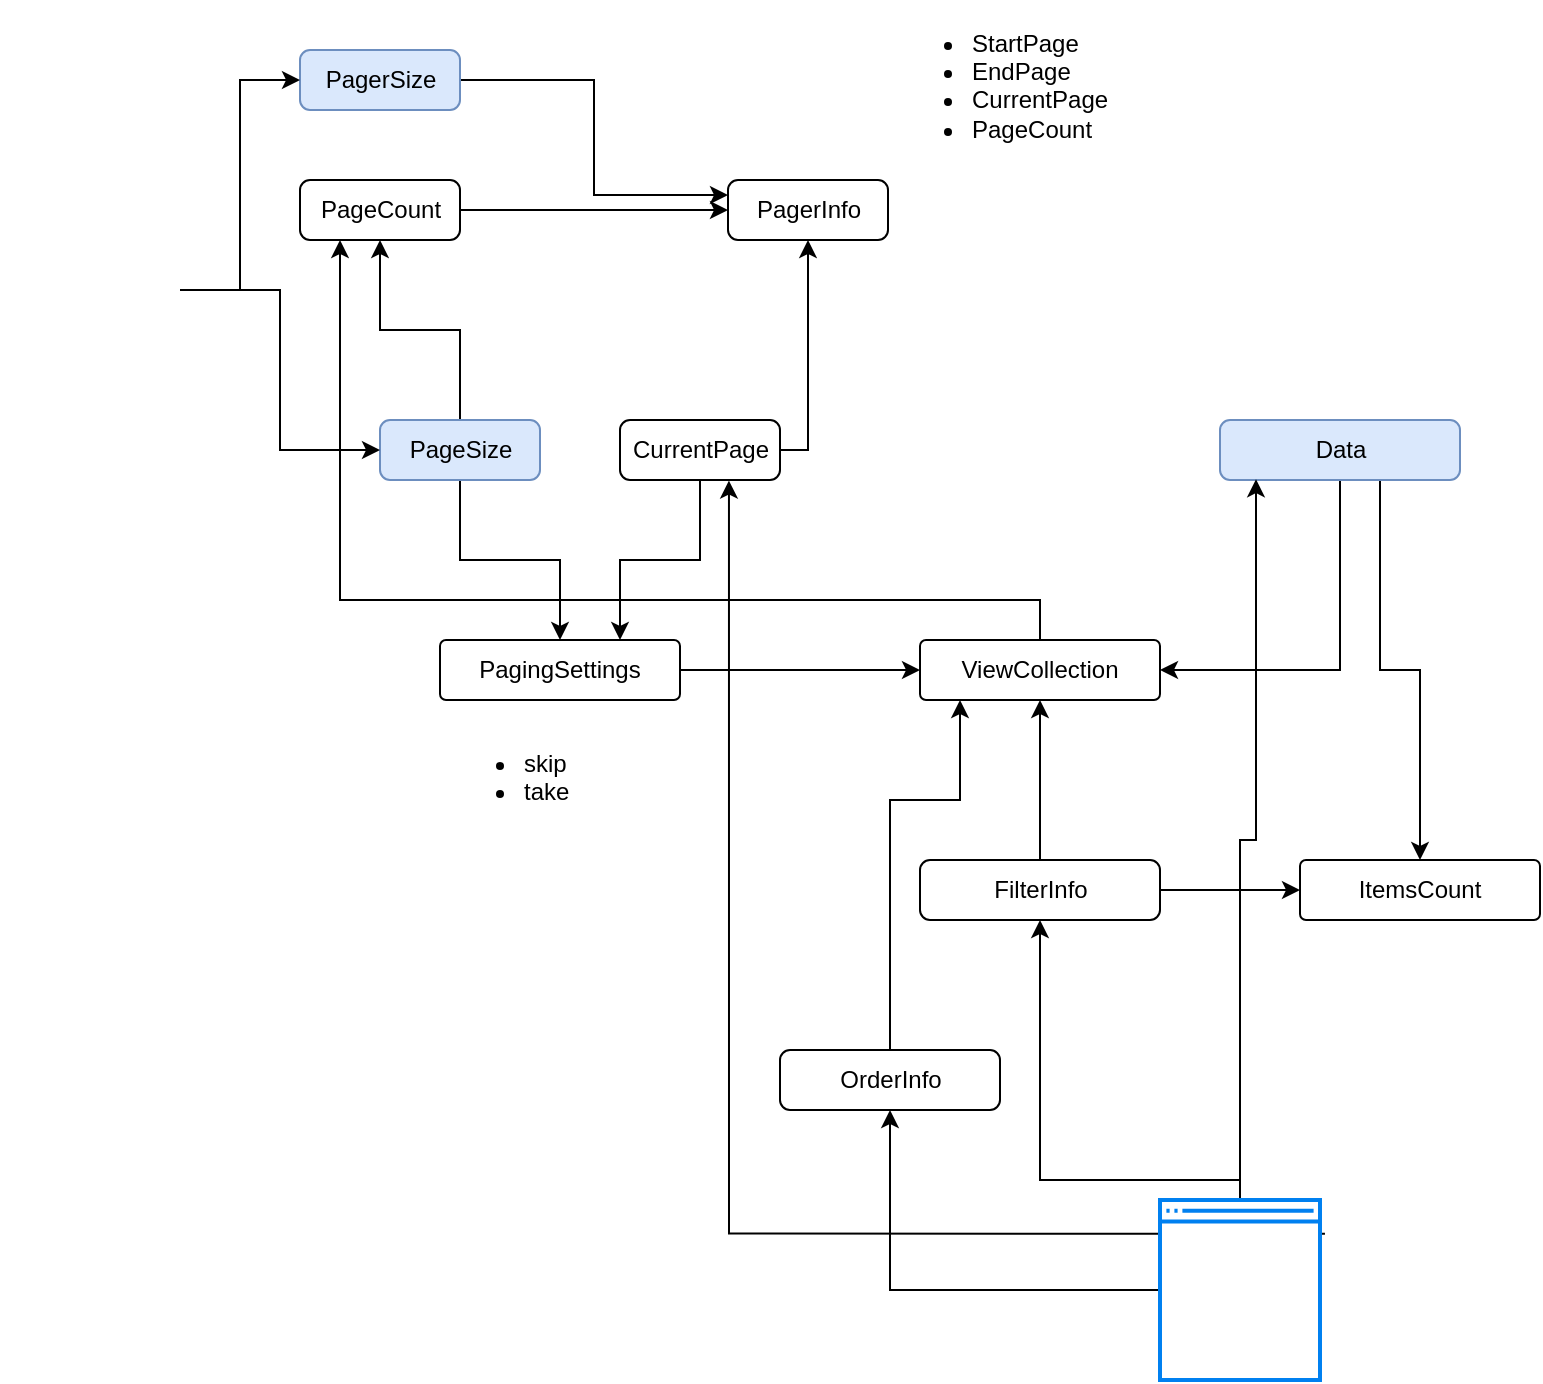 <mxfile version="15.1.0" type="device" pages="2"><diagram id="vbnKsT1sU2mIfvIY5Fol" name="Page-1"><mxGraphModel dx="1422" dy="839" grid="1" gridSize="10" guides="1" tooltips="1" connect="1" arrows="1" fold="1" page="1" pageScale="1" pageWidth="827" pageHeight="1169" math="0" shadow="0"><root><mxCell id="0"/><mxCell id="1" parent="0"/><mxCell id="7xKMQiwmT0cLNxyJxfWl-73" style="edgeStyle=orthogonalEdgeStyle;rounded=0;orthogonalLoop=1;jettySize=auto;html=1;entryX=1;entryY=0.5;entryDx=0;entryDy=0;" parent="1" source="7xKMQiwmT0cLNxyJxfWl-2" target="7xKMQiwmT0cLNxyJxfWl-18" edge="1"><mxGeometry relative="1" as="geometry"><Array as="points"><mxPoint x="720" y="395"/></Array></mxGeometry></mxCell><mxCell id="7xKMQiwmT0cLNxyJxfWl-74" style="edgeStyle=orthogonalEdgeStyle;rounded=0;orthogonalLoop=1;jettySize=auto;html=1;" parent="1" source="7xKMQiwmT0cLNxyJxfWl-2" target="7xKMQiwmT0cLNxyJxfWl-7" edge="1"><mxGeometry relative="1" as="geometry"><Array as="points"><mxPoint x="740" y="395"/><mxPoint x="760" y="395"/></Array></mxGeometry></mxCell><mxCell id="7xKMQiwmT0cLNxyJxfWl-2" value="Data" style="html=1;rounded=1;absoluteArcSize=1;arcSize=10;fillColor=#dae8fc;strokeColor=#6c8ebf;" parent="1" vertex="1"><mxGeometry x="660" y="270" width="120" height="30" as="geometry"/></mxCell><mxCell id="7xKMQiwmT0cLNxyJxfWl-7" value="ItemsCount" style="whiteSpace=wrap;html=1;rounded=1;arcSize=10;" parent="1" vertex="1"><mxGeometry x="700" y="490" width="120" height="30" as="geometry"/></mxCell><mxCell id="7xKMQiwmT0cLNxyJxfWl-23" style="edgeStyle=orthogonalEdgeStyle;rounded=0;orthogonalLoop=1;jettySize=auto;html=1;entryX=0;entryY=0.5;entryDx=0;entryDy=0;" parent="1" source="7xKMQiwmT0cLNxyJxfWl-9" target="7xKMQiwmT0cLNxyJxfWl-18" edge="1"><mxGeometry relative="1" as="geometry"/></mxCell><mxCell id="7xKMQiwmT0cLNxyJxfWl-9" value="PagingSettings" style="whiteSpace=wrap;html=1;rounded=1;arcSize=10;" parent="1" vertex="1"><mxGeometry x="270" y="380" width="120" height="30" as="geometry"/></mxCell><mxCell id="7xKMQiwmT0cLNxyJxfWl-19" style="edgeStyle=orthogonalEdgeStyle;rounded=0;orthogonalLoop=1;jettySize=auto;html=1;entryX=0.5;entryY=0;entryDx=0;entryDy=0;" parent="1" source="7xKMQiwmT0cLNxyJxfWl-13" target="7xKMQiwmT0cLNxyJxfWl-9" edge="1"><mxGeometry relative="1" as="geometry"/></mxCell><mxCell id="7xKMQiwmT0cLNxyJxfWl-55" style="edgeStyle=orthogonalEdgeStyle;rounded=0;orthogonalLoop=1;jettySize=auto;html=1;entryX=0.5;entryY=1;entryDx=0;entryDy=0;" parent="1" source="7xKMQiwmT0cLNxyJxfWl-13" target="7xKMQiwmT0cLNxyJxfWl-25" edge="1"><mxGeometry relative="1" as="geometry"/></mxCell><mxCell id="7xKMQiwmT0cLNxyJxfWl-13" value="PageSize" style="html=1;rounded=1;absoluteArcSize=1;arcSize=10;fillColor=#dae8fc;strokeColor=#6c8ebf;" parent="1" vertex="1"><mxGeometry x="240" y="270" width="80" height="30" as="geometry"/></mxCell><mxCell id="7xKMQiwmT0cLNxyJxfWl-20" style="edgeStyle=orthogonalEdgeStyle;rounded=0;orthogonalLoop=1;jettySize=auto;html=1;entryX=0.75;entryY=0;entryDx=0;entryDy=0;" parent="1" source="7xKMQiwmT0cLNxyJxfWl-15" target="7xKMQiwmT0cLNxyJxfWl-9" edge="1"><mxGeometry relative="1" as="geometry"/></mxCell><mxCell id="7xKMQiwmT0cLNxyJxfWl-27" style="edgeStyle=orthogonalEdgeStyle;rounded=0;orthogonalLoop=1;jettySize=auto;html=1;entryX=0.5;entryY=1;entryDx=0;entryDy=0;" parent="1" source="7xKMQiwmT0cLNxyJxfWl-15" target="7xKMQiwmT0cLNxyJxfWl-24" edge="1"><mxGeometry relative="1" as="geometry"><Array as="points"><mxPoint x="454" y="285"/></Array></mxGeometry></mxCell><mxCell id="7xKMQiwmT0cLNxyJxfWl-15" value="CurrentPage" style="html=1;rounded=1;absoluteArcSize=1;arcSize=10;" parent="1" vertex="1"><mxGeometry x="360" y="270" width="80" height="30" as="geometry"/></mxCell><mxCell id="7xKMQiwmT0cLNxyJxfWl-21" style="edgeStyle=orthogonalEdgeStyle;rounded=0;orthogonalLoop=1;jettySize=auto;html=1;entryX=0.5;entryY=1;entryDx=0;entryDy=0;" parent="1" source="7xKMQiwmT0cLNxyJxfWl-16" target="7xKMQiwmT0cLNxyJxfWl-18" edge="1"><mxGeometry relative="1" as="geometry"><mxPoint x="570" y="430" as="targetPoint"/></mxGeometry></mxCell><mxCell id="7xKMQiwmT0cLNxyJxfWl-57" style="edgeStyle=orthogonalEdgeStyle;rounded=0;orthogonalLoop=1;jettySize=auto;html=1;" parent="1" source="7xKMQiwmT0cLNxyJxfWl-16" target="7xKMQiwmT0cLNxyJxfWl-7" edge="1"><mxGeometry relative="1" as="geometry"/></mxCell><mxCell id="7xKMQiwmT0cLNxyJxfWl-16" value="FilterInfo" style="html=1;rounded=1;absoluteArcSize=1;arcSize=10;" parent="1" vertex="1"><mxGeometry x="510" y="490" width="120" height="30" as="geometry"/></mxCell><mxCell id="7xKMQiwmT0cLNxyJxfWl-82" style="edgeStyle=orthogonalEdgeStyle;rounded=0;orthogonalLoop=1;jettySize=auto;html=1;fontSize=12;" parent="1" source="7xKMQiwmT0cLNxyJxfWl-17" target="7xKMQiwmT0cLNxyJxfWl-18" edge="1"><mxGeometry relative="1" as="geometry"><Array as="points"><mxPoint x="495" y="460"/><mxPoint x="530" y="460"/></Array></mxGeometry></mxCell><mxCell id="7xKMQiwmT0cLNxyJxfWl-17" value="OrderInfo" style="html=1;rounded=1;absoluteArcSize=1;arcSize=10;" parent="1" vertex="1"><mxGeometry x="440" y="585" width="110" height="30" as="geometry"/></mxCell><mxCell id="7xKMQiwmT0cLNxyJxfWl-65" style="edgeStyle=orthogonalEdgeStyle;rounded=0;orthogonalLoop=1;jettySize=auto;html=1;entryX=0.25;entryY=1;entryDx=0;entryDy=0;" parent="1" source="7xKMQiwmT0cLNxyJxfWl-18" target="7xKMQiwmT0cLNxyJxfWl-25" edge="1"><mxGeometry relative="1" as="geometry"><Array as="points"><mxPoint x="570" y="360"/><mxPoint x="220" y="360"/></Array></mxGeometry></mxCell><mxCell id="7xKMQiwmT0cLNxyJxfWl-18" value="ViewCollection" style="whiteSpace=wrap;html=1;rounded=1;arcSize=10;" parent="1" vertex="1"><mxGeometry x="510" y="380" width="120" height="30" as="geometry"/></mxCell><mxCell id="7xKMQiwmT0cLNxyJxfWl-24" value="PagerInfo" style="html=1;rounded=1;absoluteArcSize=1;arcSize=10;" parent="1" vertex="1"><mxGeometry x="414" y="150" width="80" height="30" as="geometry"/></mxCell><mxCell id="7xKMQiwmT0cLNxyJxfWl-26" style="edgeStyle=orthogonalEdgeStyle;rounded=0;orthogonalLoop=1;jettySize=auto;html=1;entryX=0;entryY=0.5;entryDx=0;entryDy=0;" parent="1" source="7xKMQiwmT0cLNxyJxfWl-25" target="7xKMQiwmT0cLNxyJxfWl-24" edge="1"><mxGeometry relative="1" as="geometry"/></mxCell><mxCell id="7xKMQiwmT0cLNxyJxfWl-25" value="PageCount" style="html=1;rounded=1;absoluteArcSize=1;arcSize=10;" parent="1" vertex="1"><mxGeometry x="200" y="150" width="80" height="30" as="geometry"/></mxCell><mxCell id="7xKMQiwmT0cLNxyJxfWl-51" value="&lt;ul&gt;&lt;li&gt;StartPage&lt;/li&gt;&lt;li&gt;EndPage&lt;/li&gt;&lt;li&gt;CurrentPage&lt;/li&gt;&lt;li&gt;PageCount&lt;/li&gt;&lt;/ul&gt;" style="text;strokeColor=none;fillColor=none;html=1;whiteSpace=wrap;verticalAlign=middle;overflow=hidden;" parent="1" vertex="1"><mxGeometry x="494" y="60" width="130" height="80" as="geometry"/></mxCell><mxCell id="7xKMQiwmT0cLNxyJxfWl-54" style="edgeStyle=orthogonalEdgeStyle;rounded=0;orthogonalLoop=1;jettySize=auto;html=1;entryX=0;entryY=0.25;entryDx=0;entryDy=0;" parent="1" source="7xKMQiwmT0cLNxyJxfWl-53" target="7xKMQiwmT0cLNxyJxfWl-24" edge="1"><mxGeometry relative="1" as="geometry"/></mxCell><mxCell id="7xKMQiwmT0cLNxyJxfWl-53" value="PagerSize" style="html=1;rounded=1;absoluteArcSize=1;arcSize=10;fillColor=#dae8fc;strokeColor=#6c8ebf;" parent="1" vertex="1"><mxGeometry x="200" y="85" width="80" height="30" as="geometry"/></mxCell><mxCell id="7xKMQiwmT0cLNxyJxfWl-58" value="&lt;ul&gt;&lt;li&gt;skip&lt;/li&gt;&lt;li&gt;take&lt;/li&gt;&lt;/ul&gt;" style="text;strokeColor=none;fillColor=none;html=1;whiteSpace=wrap;verticalAlign=middle;overflow=hidden;" parent="1" vertex="1"><mxGeometry x="270" y="420" width="100" height="50" as="geometry"/></mxCell><mxCell id="7xKMQiwmT0cLNxyJxfWl-79" style="edgeStyle=orthogonalEdgeStyle;rounded=0;orthogonalLoop=1;jettySize=auto;html=1;entryX=0.681;entryY=1.01;entryDx=0;entryDy=0;entryPerimeter=0;fontSize=12;exitX=1.031;exitY=0.187;exitDx=0;exitDy=0;exitPerimeter=0;" parent="1" source="7xKMQiwmT0cLNxyJxfWl-84" target="7xKMQiwmT0cLNxyJxfWl-15" edge="1"><mxGeometry relative="1" as="geometry"><mxPoint x="188" y="604.034" as="sourcePoint"/></mxGeometry></mxCell><mxCell id="7xKMQiwmT0cLNxyJxfWl-85" style="edgeStyle=orthogonalEdgeStyle;rounded=0;orthogonalLoop=1;jettySize=auto;html=1;entryX=0.5;entryY=1;entryDx=0;entryDy=0;fontSize=12;" parent="1" source="7xKMQiwmT0cLNxyJxfWl-84" target="7xKMQiwmT0cLNxyJxfWl-17" edge="1"><mxGeometry relative="1" as="geometry"/></mxCell><mxCell id="7xKMQiwmT0cLNxyJxfWl-86" style="edgeStyle=orthogonalEdgeStyle;rounded=0;orthogonalLoop=1;jettySize=auto;html=1;fontSize=12;" parent="1" source="7xKMQiwmT0cLNxyJxfWl-84" target="7xKMQiwmT0cLNxyJxfWl-16" edge="1"><mxGeometry relative="1" as="geometry"><Array as="points"><mxPoint x="570" y="650"/></Array></mxGeometry></mxCell><mxCell id="7xKMQiwmT0cLNxyJxfWl-96" style="edgeStyle=orthogonalEdgeStyle;rounded=0;orthogonalLoop=1;jettySize=auto;html=1;entryX=0.15;entryY=0.987;entryDx=0;entryDy=0;entryPerimeter=0;fontSize=12;" parent="1" source="7xKMQiwmT0cLNxyJxfWl-84" target="7xKMQiwmT0cLNxyJxfWl-2" edge="1"><mxGeometry relative="1" as="geometry"/></mxCell><mxCell id="7xKMQiwmT0cLNxyJxfWl-84" value="" style="html=1;verticalLabelPosition=bottom;align=center;labelBackgroundColor=#ffffff;verticalAlign=top;strokeWidth=2;strokeColor=#0080F0;shadow=0;dashed=0;shape=mxgraph.ios7.icons.window;fontSize=12;" parent="1" vertex="1"><mxGeometry x="630" y="660" width="80" height="90" as="geometry"/></mxCell><mxCell id="7xKMQiwmT0cLNxyJxfWl-90" style="edgeStyle=orthogonalEdgeStyle;rounded=0;orthogonalLoop=1;jettySize=auto;html=1;entryX=0;entryY=0.5;entryDx=0;entryDy=0;fontSize=12;" parent="1" source="7xKMQiwmT0cLNxyJxfWl-88" target="7xKMQiwmT0cLNxyJxfWl-53" edge="1"><mxGeometry relative="1" as="geometry"/></mxCell><mxCell id="7xKMQiwmT0cLNxyJxfWl-92" style="edgeStyle=orthogonalEdgeStyle;rounded=0;orthogonalLoop=1;jettySize=auto;html=1;entryX=0;entryY=0.5;entryDx=0;entryDy=0;fontSize=12;" parent="1" source="7xKMQiwmT0cLNxyJxfWl-88" target="7xKMQiwmT0cLNxyJxfWl-13" edge="1"><mxGeometry relative="1" as="geometry"/></mxCell><mxCell id="7xKMQiwmT0cLNxyJxfWl-88" value="" style="shape=image;html=1;verticalAlign=top;verticalLabelPosition=bottom;labelBackgroundColor=#ffffff;imageAspect=0;aspect=fixed;image=https://cdn4.iconfinder.com/data/icons/technology-83/1000/deceased_declarations_declaration_of_independence_decease_tax_human_declaration-128.png;fontSize=12;" parent="1" vertex="1"><mxGeometry x="50" y="160" width="90" height="90" as="geometry"/></mxCell></root></mxGraphModel></diagram><diagram id="Fd-cHguqOeg-KVG8rAXU" name="Page-2"><mxGraphModel dx="1422" dy="839" grid="1" gridSize="10" guides="1" tooltips="1" connect="1" arrows="1" fold="1" page="1" pageScale="1" pageWidth="827" pageHeight="1169" math="0" shadow="0"><root><mxCell id="HFtRxwRR_LS5AvCktRZP-0"/><mxCell id="HFtRxwRR_LS5AvCktRZP-1" parent="HFtRxwRR_LS5AvCktRZP-0"/><mxCell id="CBJ_iTUCy0V7X2y9ErmO-3" value="" style="edgeStyle=orthogonalEdgeStyle;rounded=0;orthogonalLoop=1;jettySize=auto;html=1;" edge="1" parent="HFtRxwRR_LS5AvCktRZP-1" source="CBJ_iTUCy0V7X2y9ErmO-0" target="CBJ_iTUCy0V7X2y9ErmO-2"><mxGeometry relative="1" as="geometry"/></mxCell><mxCell id="CBJ_iTUCy0V7X2y9ErmO-0" value="PagingNavigationService" style="rounded=1;whiteSpace=wrap;html=1;" vertex="1" parent="HFtRxwRR_LS5AvCktRZP-1"><mxGeometry x="100" y="250" width="170" height="60" as="geometry"/></mxCell><mxCell id="CBJ_iTUCy0V7X2y9ErmO-5" value="" style="edgeStyle=orthogonalEdgeStyle;rounded=0;orthogonalLoop=1;jettySize=auto;html=1;" edge="1" parent="HFtRxwRR_LS5AvCktRZP-1" source="CBJ_iTUCy0V7X2y9ErmO-2" target="CBJ_iTUCy0V7X2y9ErmO-4"><mxGeometry relative="1" as="geometry"/></mxCell><mxCell id="CBJ_iTUCy0V7X2y9ErmO-2" value="DataProvider" style="whiteSpace=wrap;html=1;rounded=1;" vertex="1" parent="HFtRxwRR_LS5AvCktRZP-1"><mxGeometry x="350" y="250" width="120" height="60" as="geometry"/></mxCell><mxCell id="CBJ_iTUCy0V7X2y9ErmO-8" style="edgeStyle=orthogonalEdgeStyle;rounded=0;orthogonalLoop=1;jettySize=auto;html=1;entryX=1;entryY=0.5;entryDx=0;entryDy=0;exitX=1;exitY=0.5;exitDx=0;exitDy=0;" edge="1" parent="HFtRxwRR_LS5AvCktRZP-1" source="CBJ_iTUCy0V7X2y9ErmO-4" target="CBJ_iTUCy0V7X2y9ErmO-2"><mxGeometry relative="1" as="geometry"/></mxCell><mxCell id="CBJ_iTUCy0V7X2y9ErmO-4" value="DataRepository" style="whiteSpace=wrap;html=1;rounded=1;" vertex="1" parent="HFtRxwRR_LS5AvCktRZP-1"><mxGeometry x="350" y="110" width="120" height="60" as="geometry"/></mxCell><mxCell id="CBJ_iTUCy0V7X2y9ErmO-7" style="edgeStyle=orthogonalEdgeStyle;rounded=0;orthogonalLoop=1;jettySize=auto;html=1;entryX=0.5;entryY=1;entryDx=0;entryDy=0;" edge="1" parent="HFtRxwRR_LS5AvCktRZP-1" source="CBJ_iTUCy0V7X2y9ErmO-6" target="CBJ_iTUCy0V7X2y9ErmO-2"><mxGeometry relative="1" as="geometry"/></mxCell><mxCell id="CBJ_iTUCy0V7X2y9ErmO-6" value="VirtualScrolling&lt;br&gt;NavigationService" style="rounded=1;whiteSpace=wrap;html=1;" vertex="1" parent="HFtRxwRR_LS5AvCktRZP-1"><mxGeometry x="100" y="360" width="170" height="60" as="geometry"/></mxCell></root></mxGraphModel></diagram></mxfile>